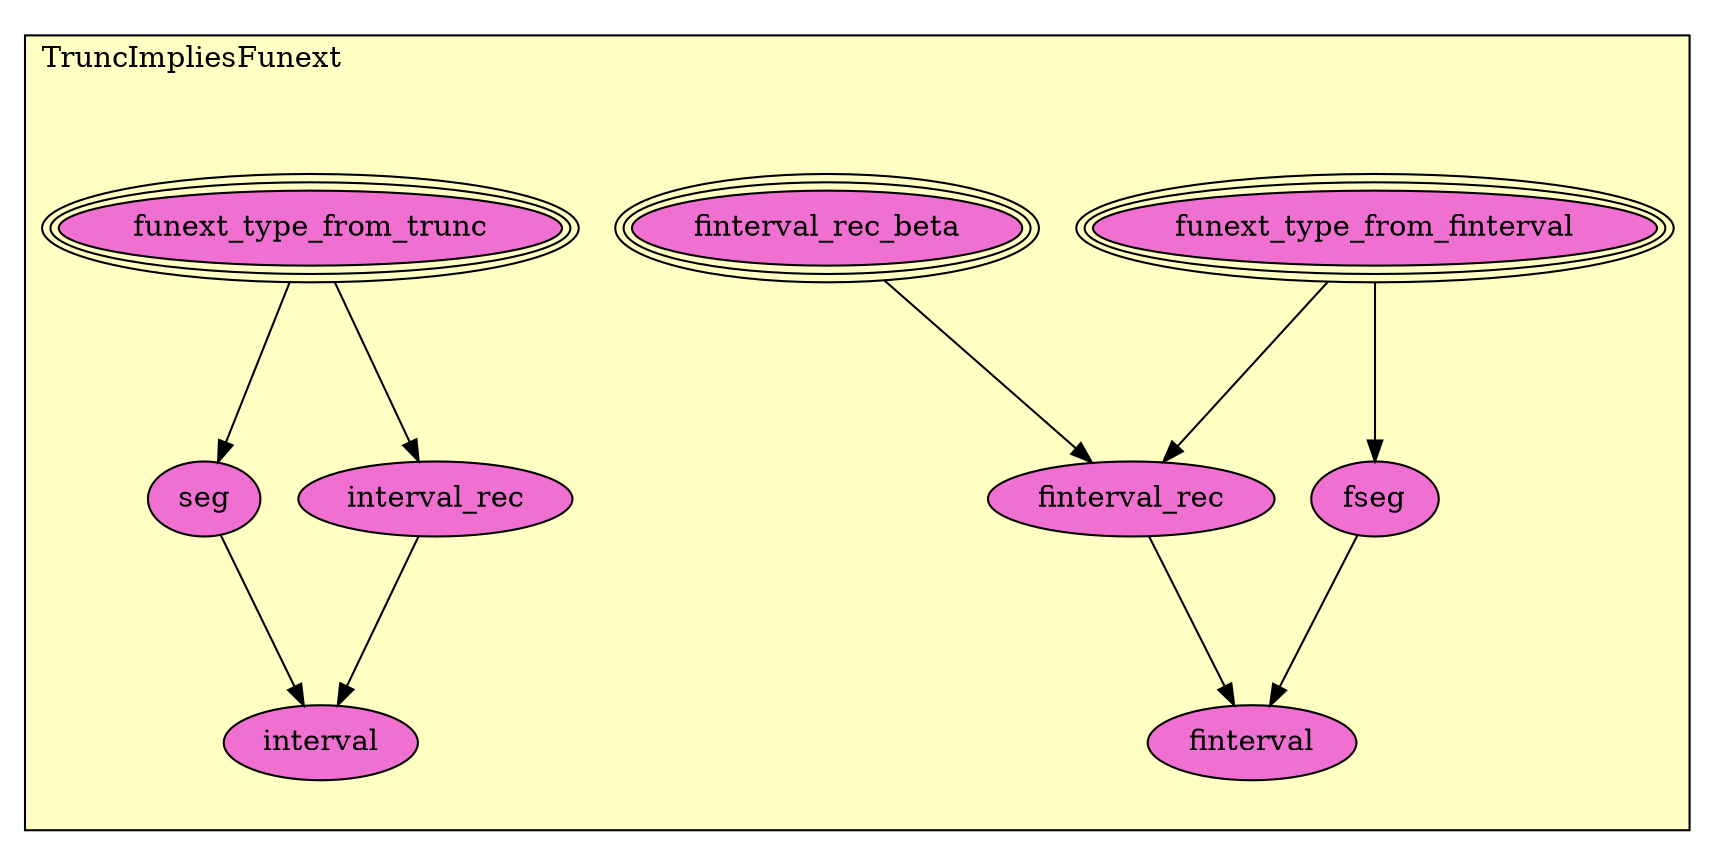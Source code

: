digraph HoTT_Metatheory_TruncImpliesFunext {
  graph [ratio=0.5]
  node [style=filled]
TruncImpliesFunext_funext_type_from_finterval [label="funext_type_from_finterval", URL=<TruncImpliesFunext.html#funext_type_from_finterval>, peripheries=3, fillcolor="#F070D1"] ;
TruncImpliesFunext_fseg [label="fseg", URL=<TruncImpliesFunext.html#fseg>, fillcolor="#F070D1"] ;
TruncImpliesFunext_finterval_rec_beta [label="finterval_rec_beta", URL=<TruncImpliesFunext.html#finterval_rec_beta>, peripheries=3, fillcolor="#F070D1"] ;
TruncImpliesFunext_finterval_rec [label="finterval_rec", URL=<TruncImpliesFunext.html#finterval_rec>, fillcolor="#F070D1"] ;
TruncImpliesFunext_finterval [label="finterval", URL=<TruncImpliesFunext.html#finterval>, fillcolor="#F070D1"] ;
TruncImpliesFunext_funext_type_from_trunc [label="funext_type_from_trunc", URL=<TruncImpliesFunext.html#funext_type_from_trunc>, peripheries=3, fillcolor="#F070D1"] ;
TruncImpliesFunext_seg [label="seg", URL=<TruncImpliesFunext.html#seg>, fillcolor="#F070D1"] ;
TruncImpliesFunext_interval_rec [label="interval_rec", URL=<TruncImpliesFunext.html#interval_rec>, fillcolor="#F070D1"] ;
TruncImpliesFunext_interval [label="interval", URL=<TruncImpliesFunext.html#interval>, fillcolor="#F070D1"] ;
  TruncImpliesFunext_funext_type_from_finterval -> TruncImpliesFunext_fseg [] ;
  TruncImpliesFunext_funext_type_from_finterval -> TruncImpliesFunext_finterval_rec [] ;
  TruncImpliesFunext_fseg -> TruncImpliesFunext_finterval [] ;
  TruncImpliesFunext_finterval_rec_beta -> TruncImpliesFunext_finterval_rec [] ;
  TruncImpliesFunext_finterval_rec -> TruncImpliesFunext_finterval [] ;
  TruncImpliesFunext_funext_type_from_trunc -> TruncImpliesFunext_seg [] ;
  TruncImpliesFunext_funext_type_from_trunc -> TruncImpliesFunext_interval_rec [] ;
  TruncImpliesFunext_seg -> TruncImpliesFunext_interval [] ;
  TruncImpliesFunext_interval_rec -> TruncImpliesFunext_interval [] ;
subgraph cluster_TruncImpliesFunext { label="TruncImpliesFunext"; fillcolor="#FFFFC3"; labeljust=l; style=filled 
TruncImpliesFunext_interval; TruncImpliesFunext_interval_rec; TruncImpliesFunext_seg; TruncImpliesFunext_funext_type_from_trunc; TruncImpliesFunext_finterval; TruncImpliesFunext_finterval_rec; TruncImpliesFunext_finterval_rec_beta; TruncImpliesFunext_fseg; TruncImpliesFunext_funext_type_from_finterval; };
} /* END */
